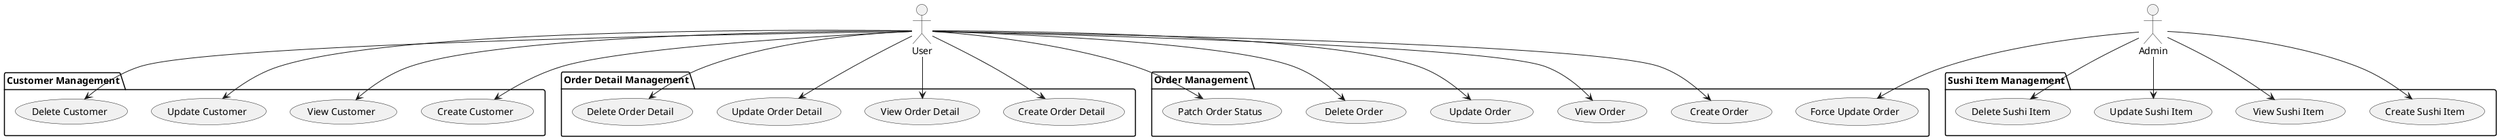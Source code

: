 @startuml
actor User
actor Admin

package "Customer Management" {
  User --> (Create Customer)
  User --> (View Customer)
  User --> (Update Customer)
  User --> (Delete Customer)
}

package "Order Management" {
  User --> (Create Order)
  User --> (View Order)
  User --> (Update Order)
  User --> (Delete Order)
  User --> (Patch Order Status)
  Admin --> (Force Update Order)
}

package "Order Detail Management" {
  User --> (Create Order Detail)
  User --> (View Order Detail)
  User --> (Update Order Detail)
  User --> (Delete Order Detail)
}

package "Sushi Item Management" {
  Admin --> (Create Sushi Item)
  Admin --> (View Sushi Item)
  Admin --> (Update Sushi Item)
  Admin --> (Delete Sushi Item)
}
@enduml
